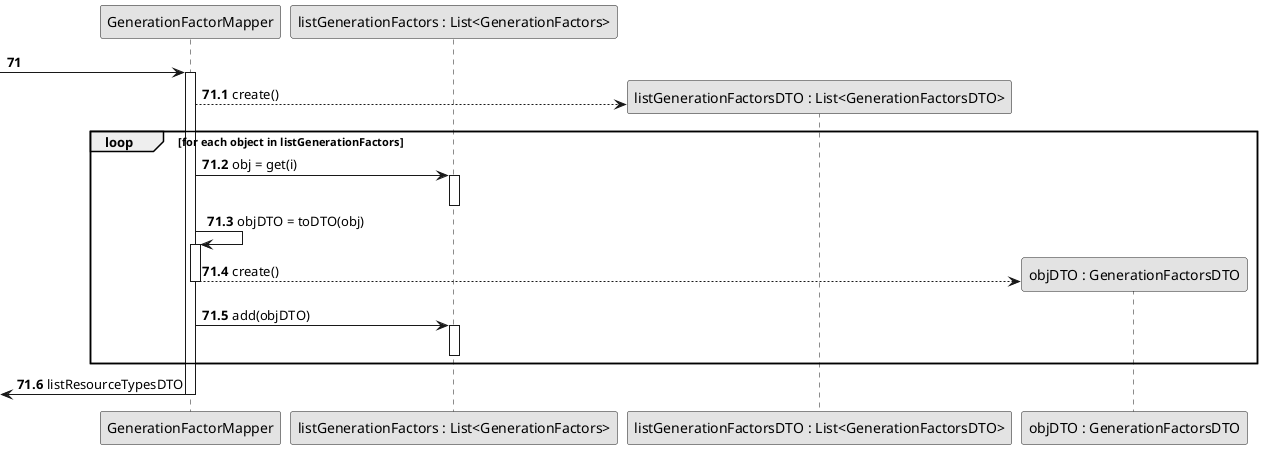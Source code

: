 @startuml
skinparam monochrome true
skinparam packageStyle rectangle
skinparam shadowing false

participant "GenerationFactorMapper" as RESOURCE_MAPPER
participant "listGenerationFactors : List<GenerationFactors>" as RESOURCE_LIST
participant "listGenerationFactorsDTO : List<GenerationFactorsDTO>" as RESOURCE_DTO
participant "objDTO : GenerationFactorsDTO" as OBJ_DTO

autonumber 71
-> RESOURCE_MAPPER
autonumber 71.1
    activate RESOURCE_MAPPER
    RESOURCE_MAPPER --> RESOURCE_DTO** : create()
    loop for each object in listGenerationFactors
        RESOURCE_MAPPER -> RESOURCE_LIST : obj = get(i)
            activate RESOURCE_LIST
            deactivate RESOURCE_LIST
        RESOURCE_MAPPER -> RESOURCE_MAPPER : objDTO = toDTO(obj)
        activate RESOURCE_MAPPER
        RESOURCE_MAPPER --> OBJ_DTO** : create()
        deactivate RESOURCE_MAPPER
        RESOURCE_MAPPER -> RESOURCE_LIST : add(objDTO)
            activate RESOURCE_LIST
            deactivate RESOURCE_LIST
    end loop
<- RESOURCE_MAPPER : listResourceTypesDTO
deactivate RESOURCE_MAPPER
@enduml